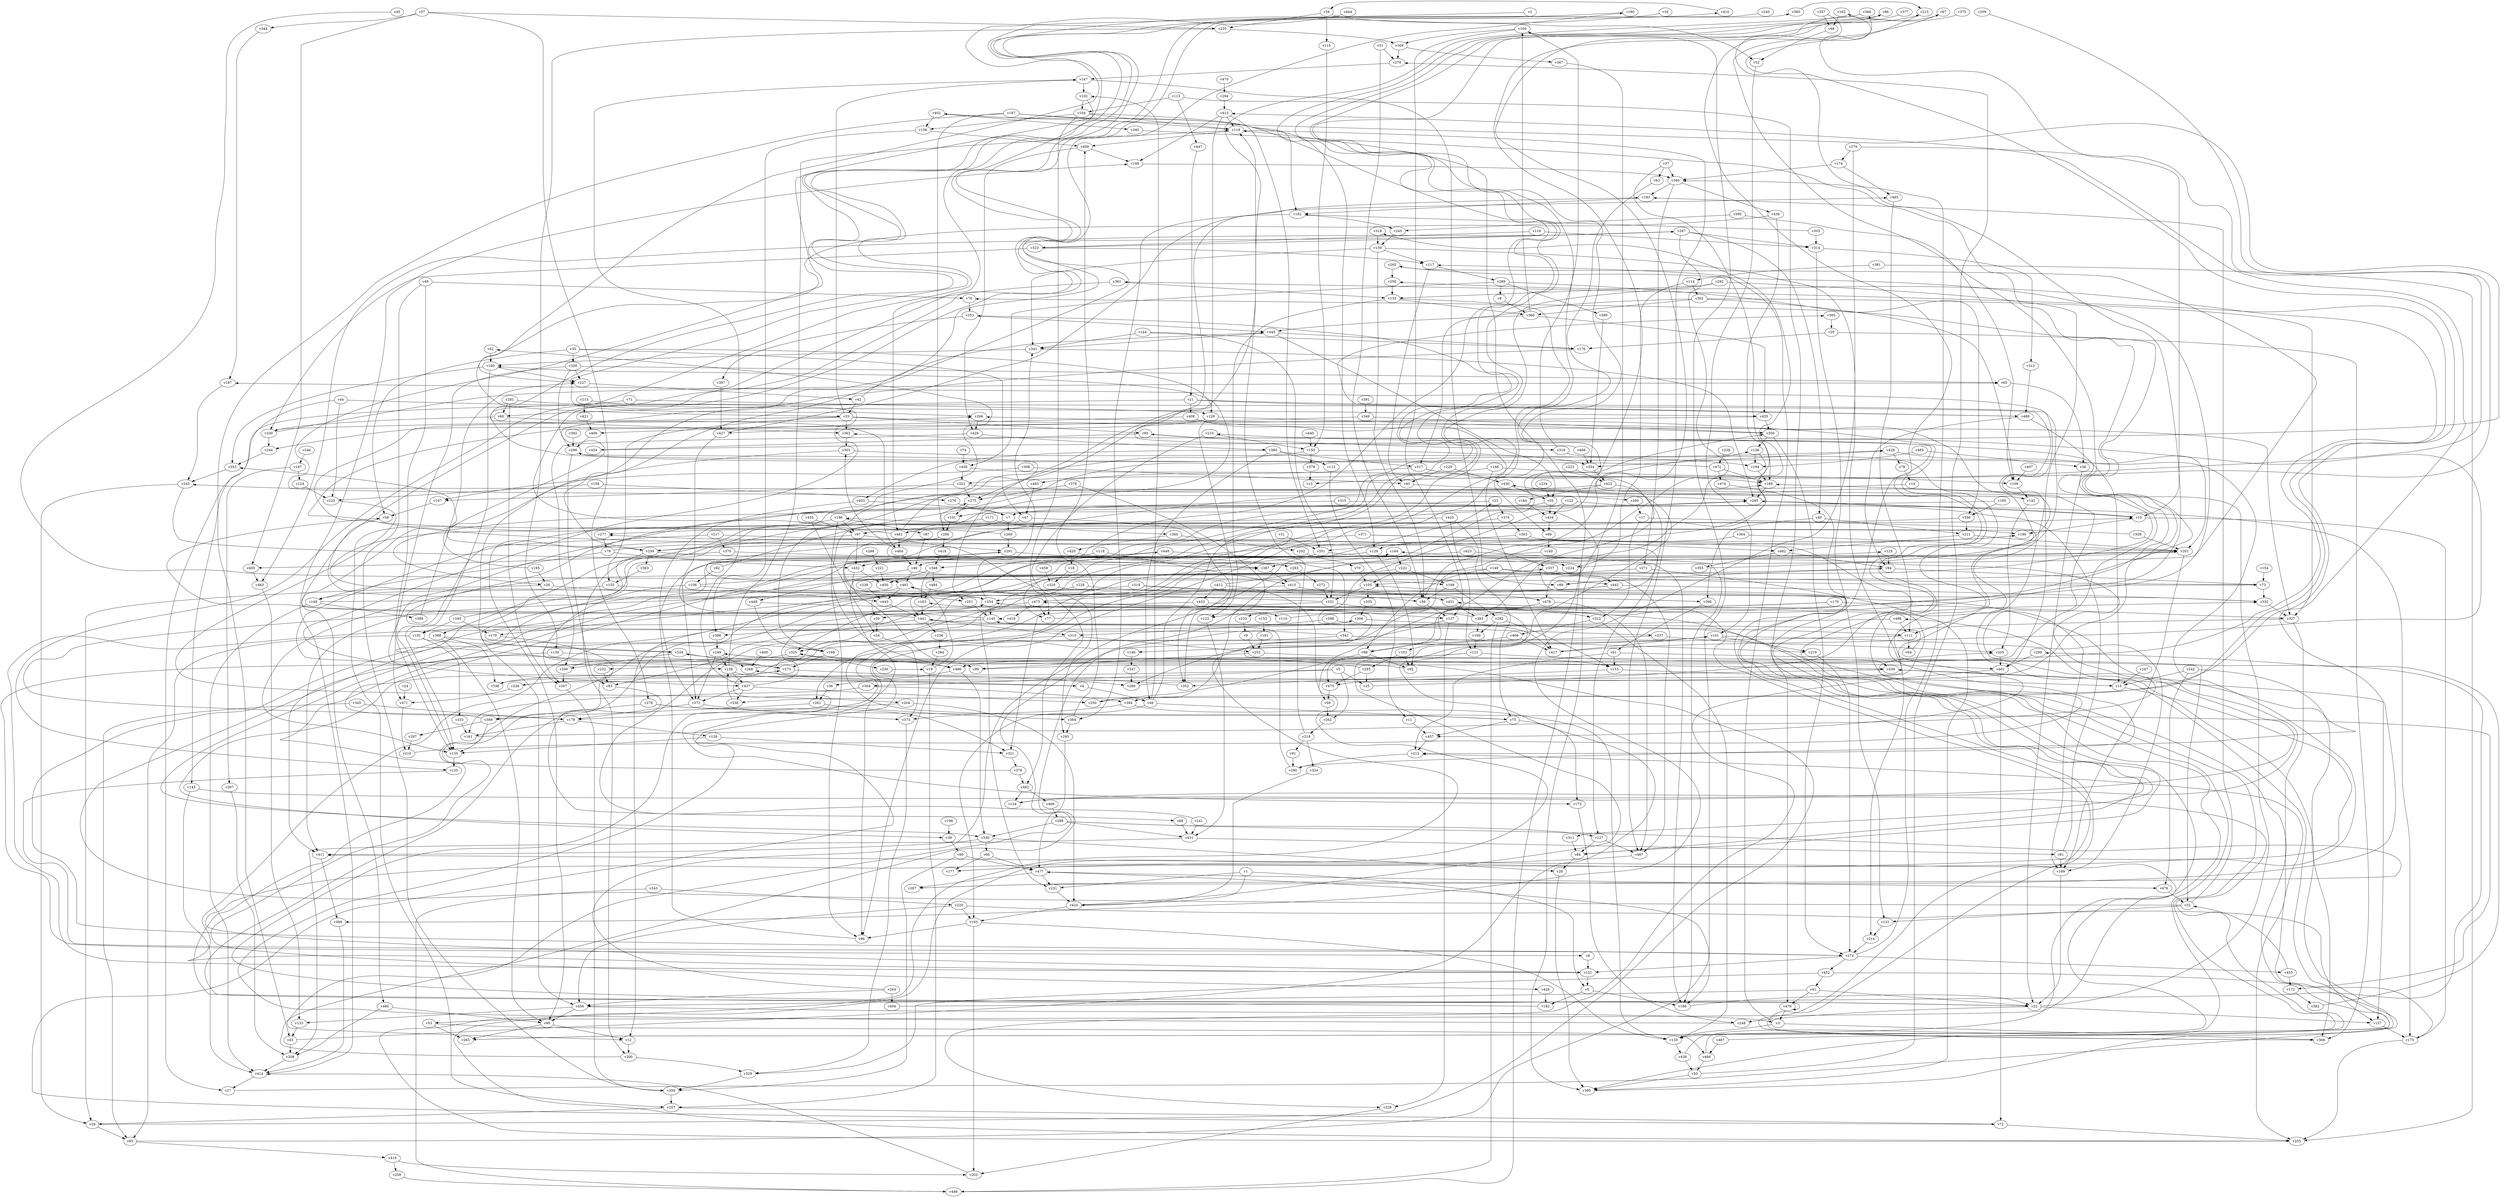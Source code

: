 // Benchmark game 725 - 490 vertices
// time_bound: 178
// targets: v412
digraph G {
    v0 [name="v0", player=0];
    v1 [name="v1", player=0];
    v2 [name="v2", player=0];
    v3 [name="v3", player=1];
    v4 [name="v4", player=0];
    v5 [name="v5", player=1];
    v6 [name="v6", player=0];
    v7 [name="v7", player=1];
    v8 [name="v8", player=0];
    v9 [name="v9", player=0];
    v10 [name="v10", player=1];
    v11 [name="v11", player=1];
    v12 [name="v12", player=1];
    v13 [name="v13", player=0];
    v14 [name="v14", player=0];
    v15 [name="v15", player=1];
    v16 [name="v16", player=1];
    v17 [name="v17", player=0];
    v18 [name="v18", player=0];
    v19 [name="v19", player=1];
    v20 [name="v20", player=0];
    v21 [name="v21", player=0];
    v22 [name="v22", player=0];
    v23 [name="v23", player=0];
    v24 [name="v24", player=0];
    v25 [name="v25", player=1];
    v26 [name="v26", player=1];
    v27 [name="v27", player=1];
    v28 [name="v28", player=0];
    v29 [name="v29", player=1];
    v30 [name="v30", player=1];
    v31 [name="v31", player=1];
    v32 [name="v32", player=1];
    v33 [name="v33", player=0];
    v34 [name="v34", player=1];
    v35 [name="v35", player=1];
    v36 [name="v36", player=0];
    v37 [name="v37", player=1];
    v38 [name="v38", player=1];
    v39 [name="v39", player=1];
    v40 [name="v40", player=0];
    v41 [name="v41", player=0];
    v42 [name="v42", player=1];
    v43 [name="v43", player=0];
    v44 [name="v44", player=1];
    v45 [name="v45", player=1];
    v46 [name="v46", player=1];
    v47 [name="v47", player=0];
    v48 [name="v48", player=0];
    v49 [name="v49", player=1];
    v50 [name="v50", player=1];
    v51 [name="v51", player=0];
    v52 [name="v52", player=0];
    v53 [name="v53", player=0];
    v54 [name="v54", player=1];
    v55 [name="v55", player=0];
    v56 [name="v56", player=1];
    v57 [name="v57", player=0];
    v58 [name="v58", player=1];
    v59 [name="v59", player=0];
    v60 [name="v60", player=0];
    v61 [name="v61", player=1];
    v62 [name="v62", player=0];
    v63 [name="v63", player=0];
    v64 [name="v64", player=1];
    v65 [name="v65", player=1];
    v66 [name="v66", player=0];
    v67 [name="v67", player=0];
    v68 [name="v68", player=0];
    v69 [name="v69", player=1];
    v70 [name="v70", player=1];
    v71 [name="v71", player=0];
    v72 [name="v72", player=0];
    v73 [name="v73", player=1];
    v74 [name="v74", player=1];
    v75 [name="v75", player=0];
    v76 [name="v76", player=0];
    v77 [name="v77", player=1];
    v78 [name="v78", player=1];
    v79 [name="v79", player=1];
    v80 [name="v80", player=0];
    v81 [name="v81", player=0];
    v82 [name="v82", player=0];
    v83 [name="v83", player=1];
    v84 [name="v84", player=1];
    v85 [name="v85", player=0];
    v86 [name="v86", player=0];
    v87 [name="v87", player=1];
    v88 [name="v88", player=1];
    v89 [name="v89", player=0];
    v90 [name="v90", player=0];
    v91 [name="v91", player=0];
    v92 [name="v92", player=0];
    v93 [name="v93", player=0];
    v94 [name="v94", player=1];
    v95 [name="v95", player=1];
    v96 [name="v96", player=0];
    v97 [name="v97", player=0];
    v98 [name="v98", player=0];
    v99 [name="v99", player=1];
    v100 [name="v100", player=1];
    v101 [name="v101", player=1];
    v102 [name="v102", player=0];
    v103 [name="v103", player=0];
    v104 [name="v104", player=1];
    v105 [name="v105", player=1];
    v106 [name="v106", player=1];
    v107 [name="v107", player=0];
    v108 [name="v108", player=1];
    v109 [name="v109", player=1];
    v110 [name="v110", player=1];
    v111 [name="v111", player=1];
    v112 [name="v112", player=0];
    v113 [name="v113", player=1];
    v114 [name="v114", player=0];
    v115 [name="v115", player=1];
    v116 [name="v116", player=1];
    v117 [name="v117", player=1];
    v118 [name="v118", player=1];
    v119 [name="v119", player=1];
    v120 [name="v120", player=0];
    v121 [name="v121", player=0];
    v122 [name="v122", player=0];
    v123 [name="v123", player=1];
    v124 [name="v124", player=1];
    v125 [name="v125", player=0];
    v126 [name="v126", player=0];
    v127 [name="v127", player=1];
    v128 [name="v128", player=0];
    v129 [name="v129", player=0];
    v130 [name="v130", player=1];
    v131 [name="v131", player=0];
    v132 [name="v132", player=0];
    v133 [name="v133", player=0];
    v134 [name="v134", player=0];
    v135 [name="v135", player=1];
    v136 [name="v136", player=1];
    v137 [name="v137", player=1];
    v138 [name="v138", player=1];
    v139 [name="v139", player=0];
    v140 [name="v140", player=0];
    v141 [name="v141", player=0];
    v142 [name="v142", player=0];
    v143 [name="v143", player=1];
    v144 [name="v144", player=0];
    v145 [name="v145", player=1];
    v146 [name="v146", player=0];
    v147 [name="v147", player=0];
    v148 [name="v148", player=0];
    v149 [name="v149", player=0];
    v150 [name="v150", player=0];
    v151 [name="v151", player=1];
    v152 [name="v152", player=1];
    v153 [name="v153", player=1];
    v154 [name="v154", player=1];
    v155 [name="v155", player=0];
    v156 [name="v156", player=1];
    v157 [name="v157", player=1];
    v158 [name="v158", player=0];
    v159 [name="v159", player=1];
    v160 [name="v160", player=0];
    v161 [name="v161", player=0];
    v162 [name="v162", player=1];
    v163 [name="v163", player=1];
    v164 [name="v164", player=1];
    v165 [name="v165", player=1];
    v166 [name="v166", player=1];
    v167 [name="v167", player=0];
    v168 [name="v168", player=1];
    v169 [name="v169", player=0];
    v170 [name="v170", player=0];
    v171 [name="v171", player=0];
    v172 [name="v172", player=0];
    v173 [name="v173", player=1];
    v174 [name="v174", player=0];
    v175 [name="v175", player=0];
    v176 [name="v176", player=1];
    v177 [name="v177", player=1];
    v178 [name="v178", player=1];
    v179 [name="v179", player=0];
    v180 [name="v180", player=1];
    v181 [name="v181", player=1];
    v182 [name="v182", player=1];
    v183 [name="v183", player=1];
    v184 [name="v184", player=1];
    v185 [name="v185", player=1];
    v186 [name="v186", player=1];
    v187 [name="v187", player=0];
    v188 [name="v188", player=0];
    v189 [name="v189", player=1];
    v190 [name="v190", player=0];
    v191 [name="v191", player=0];
    v192 [name="v192", player=1];
    v193 [name="v193", player=1];
    v194 [name="v194", player=0];
    v195 [name="v195", player=0];
    v196 [name="v196", player=0];
    v197 [name="v197", player=1];
    v198 [name="v198", player=0];
    v199 [name="v199", player=1];
    v200 [name="v200", player=0];
    v201 [name="v201", player=1];
    v202 [name="v202", player=0];
    v203 [name="v203", player=1];
    v204 [name="v204", player=0];
    v205 [name="v205", player=1];
    v206 [name="v206", player=1];
    v207 [name="v207", player=1];
    v208 [name="v208", player=1];
    v209 [name="v209", player=1];
    v210 [name="v210", player=1];
    v211 [name="v211", player=0];
    v212 [name="v212", player=0];
    v213 [name="v213", player=1];
    v214 [name="v214", player=0];
    v215 [name="v215", player=0];
    v216 [name="v216", player=0];
    v217 [name="v217", player=1];
    v218 [name="v218", player=0];
    v219 [name="v219", player=1];
    v220 [name="v220", player=1];
    v221 [name="v221", player=1];
    v222 [name="v222", player=0];
    v223 [name="v223", player=1];
    v224 [name="v224", player=0];
    v225 [name="v225", player=0];
    v226 [name="v226", player=1];
    v227 [name="v227", player=0];
    v228 [name="v228", player=1];
    v229 [name="v229", player=1];
    v230 [name="v230", player=0];
    v231 [name="v231", player=1];
    v232 [name="v232", player=0];
    v233 [name="v233", player=0];
    v234 [name="v234", player=1];
    v235 [name="v235", player=1];
    v236 [name="v236", player=1];
    v237 [name="v237", player=1];
    v238 [name="v238", player=0];
    v239 [name="v239", player=0];
    v240 [name="v240", player=0];
    v241 [name="v241", player=0];
    v242 [name="v242", player=0];
    v243 [name="v243", player=0];
    v244 [name="v244", player=0];
    v245 [name="v245", player=0];
    v246 [name="v246", player=0];
    v247 [name="v247", player=1];
    v248 [name="v248", player=1];
    v249 [name="v249", player=0];
    v250 [name="v250", player=0];
    v251 [name="v251", player=1];
    v252 [name="v252", player=0];
    v253 [name="v253", player=0];
    v254 [name="v254", player=1];
    v255 [name="v255", player=0];
    v256 [name="v256", player=0];
    v257 [name="v257", player=0];
    v258 [name="v258", player=0];
    v259 [name="v259", player=0];
    v260 [name="v260", player=1];
    v261 [name="v261", player=1];
    v262 [name="v262", player=1];
    v263 [name="v263", player=0];
    v264 [name="v264", player=1];
    v265 [name="v265", player=0];
    v266 [name="v266", player=1];
    v267 [name="v267", player=0];
    v268 [name="v268", player=1];
    v269 [name="v269", player=1];
    v270 [name="v270", player=1];
    v271 [name="v271", player=1];
    v272 [name="v272", player=1];
    v273 [name="v273", player=0];
    v274 [name="v274", player=0];
    v275 [name="v275", player=0];
    v276 [name="v276", player=0];
    v277 [name="v277", player=0];
    v278 [name="v278", player=1];
    v279 [name="v279", player=0];
    v280 [name="v280", player=0];
    v281 [name="v281", player=1];
    v282 [name="v282", player=1];
    v283 [name="v283", player=0];
    v284 [name="v284", player=0];
    v285 [name="v285", player=0];
    v286 [name="v286", player=1];
    v287 [name="v287", player=0];
    v288 [name="v288", player=0];
    v289 [name="v289", player=1];
    v290 [name="v290", player=0];
    v291 [name="v291", player=0];
    v292 [name="v292", player=0];
    v293 [name="v293", player=1];
    v294 [name="v294", player=1];
    v295 [name="v295", player=0];
    v296 [name="v296", player=1];
    v297 [name="v297", player=0];
    v298 [name="v298", player=1];
    v299 [name="v299", player=0];
    v300 [name="v300", player=0];
    v301 [name="v301", player=0];
    v302 [name="v302", player=0];
    v303 [name="v303", player=1];
    v304 [name="v304", player=0];
    v305 [name="v305", player=0];
    v306 [name="v306", player=0];
    v307 [name="v307", player=1];
    v308 [name="v308", player=0];
    v309 [name="v309", player=0];
    v310 [name="v310", player=0];
    v311 [name="v311", player=1];
    v312 [name="v312", player=1];
    v313 [name="v313", player=1];
    v314 [name="v314", player=1];
    v315 [name="v315", player=1];
    v316 [name="v316", player=0];
    v317 [name="v317", player=0];
    v318 [name="v318", player=1];
    v319 [name="v319", player=1];
    v320 [name="v320", player=0];
    v321 [name="v321", player=0];
    v322 [name="v322", player=0];
    v323 [name="v323", player=0];
    v324 [name="v324", player=1];
    v325 [name="v325", player=0];
    v326 [name="v326", player=1];
    v327 [name="v327", player=0];
    v328 [name="v328", player=1];
    v329 [name="v329", player=0];
    v330 [name="v330", player=0];
    v331 [name="v331", player=0];
    v332 [name="v332", player=0];
    v333 [name="v333", player=0];
    v334 [name="v334", player=0];
    v335 [name="v335", player=1];
    v336 [name="v336", player=1];
    v337 [name="v337", player=0];
    v338 [name="v338", player=1];
    v339 [name="v339", player=0];
    v340 [name="v340", player=0];
    v341 [name="v341", player=0];
    v342 [name="v342", player=0];
    v343 [name="v343", player=0];
    v344 [name="v344", player=0];
    v345 [name="v345", player=1];
    v346 [name="v346", player=1];
    v347 [name="v347", player=0];
    v348 [name="v348", player=0];
    v349 [name="v349", player=0];
    v350 [name="v350", player=0];
    v351 [name="v351", player=1];
    v352 [name="v352", player=0];
    v353 [name="v353", player=1];
    v354 [name="v354", player=0];
    v355 [name="v355", player=0];
    v356 [name="v356", player=0];
    v357 [name="v357", player=0];
    v358 [name="v358", player=0];
    v359 [name="v359", player=1];
    v360 [name="v360", player=1];
    v361 [name="v361", player=0];
    v362 [name="v362", player=0];
    v363 [name="v363", player=0];
    v364 [name="v364", player=1];
    v365 [name="v365", player=0];
    v366 [name="v366", player=0];
    v367 [name="v367", player=0];
    v368 [name="v368", player=1];
    v369 [name="v369", player=1];
    v370 [name="v370", player=1];
    v371 [name="v371", player=1];
    v372 [name="v372", player=1];
    v373 [name="v373", player=0];
    v374 [name="v374", player=1];
    v375 [name="v375", player=0];
    v376 [name="v376", player=1];
    v377 [name="v377", player=1];
    v378 [name="v378", player=1];
    v379 [name="v379", player=0];
    v380 [name="v380", player=1];
    v381 [name="v381", player=1];
    v382 [name="v382", player=0];
    v383 [name="v383", player=0];
    v384 [name="v384", player=1];
    v385 [name="v385", player=1];
    v386 [name="v386", player=0];
    v387 [name="v387", player=1];
    v388 [name="v388", player=0];
    v389 [name="v389", player=0];
    v390 [name="v390", player=1];
    v391 [name="v391", player=0];
    v392 [name="v392", player=1];
    v393 [name="v393", player=1];
    v394 [name="v394", player=0];
    v395 [name="v395", player=1];
    v396 [name="v396", player=0];
    v397 [name="v397", player=1];
    v398 [name="v398", player=0];
    v399 [name="v399", player=1];
    v400 [name="v400", player=0];
    v401 [name="v401", player=1];
    v402 [name="v402", player=1];
    v403 [name="v403", player=0];
    v404 [name="v404", player=0];
    v405 [name="v405", player=1];
    v406 [name="v406", player=1];
    v407 [name="v407", player=0];
    v408 [name="v408", player=0];
    v409 [name="v409", player=0];
    v410 [name="v410", player=1];
    v411 [name="v411", player=1];
    v412 [name="v412", player=0, target=1];
    v413 [name="v413", player=1];
    v414 [name="v414", player=1];
    v415 [name="v415", player=0];
    v416 [name="v416", player=1];
    v417 [name="v417", player=1];
    v418 [name="v418", player=0];
    v419 [name="v419", player=1];
    v420 [name="v420", player=1];
    v421 [name="v421", player=1];
    v422 [name="v422", player=0];
    v423 [name="v423", player=0];
    v424 [name="v424", player=1];
    v425 [name="v425", player=0];
    v426 [name="v426", player=0];
    v427 [name="v427", player=1];
    v428 [name="v428", player=0];
    v429 [name="v429", player=1];
    v430 [name="v430", player=1];
    v431 [name="v431", player=0];
    v432 [name="v432", player=1];
    v433 [name="v433", player=0];
    v434 [name="v434", player=0];
    v435 [name="v435", player=0];
    v436 [name="v436", player=1];
    v437 [name="v437", player=0];
    v438 [name="v438", player=1];
    v439 [name="v439", player=1];
    v440 [name="v440", player=0];
    v441 [name="v441", player=1];
    v442 [name="v442", player=0];
    v443 [name="v443", player=1];
    v444 [name="v444", player=0];
    v445 [name="v445", player=1];
    v446 [name="v446", player=0];
    v447 [name="v447", player=0];
    v448 [name="v448", player=1];
    v449 [name="v449", player=1];
    v450 [name="v450", player=0];
    v451 [name="v451", player=0];
    v452 [name="v452", player=0];
    v453 [name="v453", player=1];
    v454 [name="v454", player=1];
    v455 [name="v455", player=0];
    v456 [name="v456", player=1];
    v457 [name="v457", player=1];
    v458 [name="v458", player=0];
    v459 [name="v459", player=0];
    v460 [name="v460", player=1];
    v461 [name="v461", player=0];
    v462 [name="v462", player=0];
    v463 [name="v463", player=1];
    v464 [name="v464", player=1];
    v465 [name="v465", player=0];
    v466 [name="v466", player=1];
    v467 [name="v467", player=0];
    v468 [name="v468", player=0];
    v469 [name="v469", player=0];
    v470 [name="v470", player=1];
    v471 [name="v471", player=1];
    v472 [name="v472", player=1];
    v473 [name="v473", player=1];
    v474 [name="v474", player=0];
    v475 [name="v475", player=1];
    v476 [name="v476", player=1];
    v477 [name="v477", player=0];
    v478 [name="v478", player=0];
    v479 [name="v479", player=1];
    v480 [name="v480", player=0];
    v481 [name="v481", player=0];
    v482 [name="v482", player=0];
    v483 [name="v483", player=1];
    v484 [name="v484", player=0];
    v485 [name="v485", player=1];
    v486 [name="v486", player=1];
    v487 [name="v487", player=1];
    v488 [name="v488", player=0];
    v489 [name="v489", player=0];

    v0 -> v182;
    v1 -> v0;
    v2 -> v285 [constraint="t mod 2 == 0"];
    v3 -> v130;
    v4 -> v387 [constraint="t mod 3 == 0"];
    v5 -> v262;
    v6 -> v151;
    v7 -> v269;
    v8 -> v360;
    v9 -> v252;
    v10 -> v190;
    v11 -> v457;
    v12 -> v200;
    v13 -> v162 [constraint="t >= 4"];
    v14 -> v283 [constraint="t mod 2 == 0"];
    v15 -> v177 [constraint="t >= 3"];
    v16 -> v266 [constraint="t mod 2 == 1"];
    v17 -> v111 [constraint="t mod 5 == 4"];
    v18 -> v320;
    v19 -> v461;
    v20 -> v368;
    v21 -> v432 [constraint="t >= 4"];
    v22 -> v253 [constraint="t mod 2 == 0"];
    v23 -> v486 [constraint="t >= 4"];
    v24 -> v471;
    v25 -> v362 [constraint="t < 10"];
    v26 -> v251;
    v27 -> v212 [constraint="t < 14"];
    v28 -> v385;
    v29 -> v334 [constraint="t < 6"];
    v30 -> v54;
    v31 -> v351;
    v32 -> v449 [constraint="t >= 1"];
    v33 -> v95;
    v34 -> v115;
    v35 -> v334 [constraint="t >= 5"];
    v36 -> v261;
    v37 -> v98 [constraint="t mod 5 == 3"];
    v38 -> v22;
    v39 -> v80;
    v40 -> v390;
    v41 -> v456;
    v42 -> v445;
    v43 -> v163 [constraint="t >= 2"];
    v44 -> v225;
    v45 -> v199 [constraint="t >= 2"];
    v46 -> v461;
    v47 -> v486;
    v48 -> v285;
    v49 -> v471;
    v50 -> v385;
    v51 -> v56;
    v52 -> v141;
    v53 -> v466 [constraint="t >= 4"];
    v54 -> v373;
    v55 -> v190 [constraint="t mod 3 == 1"];
    v56 -> v86 [constraint="t >= 2"];
    v57 -> v405;
    v58 -> v480;
    v59 -> v262;
    v60 -> v464;
    v61 -> v153;
    v62 -> v160;
    v63 -> v72 [constraint="t mod 3 == 1"];
    v64 -> v145 [constraint="t >= 1"];
    v65 -> v38;
    v66 -> v477;
    v67 -> v142 [constraint="t < 15"];
    v68 -> v52 [constraint="t >= 4"];
    v69 -> v140;
    v70 -> v105;
    v71 -> v27;
    v72 -> v255;
    v73 -> v332;
    v74 -> v458;
    v75 -> v196 [constraint="t < 5"];
    v76 -> v253;
    v77 -> v265 [constraint="t >= 1"];
    v78 -> v14;
    v79 -> v318 [constraint="t >= 3"];
    v80 -> v359;
    v81 -> v285;
    v82 -> v428 [constraint="t mod 5 == 4"];
    v83 -> v88 [constraint="t >= 1"];
    v84 -> v105 [constraint="t < 11"];
    v85 -> v477 [constraint="t < 6"];
    v86 -> v325 [constraint="t mod 3 == 1"];
    v87 -> v46;
    v88 -> v431;
    v89 -> v430 [constraint="t >= 4"];
    v90 -> v263;
    v91 -> v280;
    v92 -> v325 [constraint="t mod 5 == 3"];
    v93 -> v475 [constraint="t mod 5 == 0"];
    v94 -> v89;
    v95 -> v316;
    v96 -> v291;
    v97 -> v259;
    v98 -> v250;
    v99 -> v67 [constraint="t mod 4 == 2"];
    v100 -> v186;
    v101 -> v206;
    v102 -> v120 [constraint="t < 5"];
    v103 -> v293;
    v104 -> v192;
    v105 -> v335;
    v106 -> v442 [constraint="t >= 3"];
    v107 -> v58;
    v108 -> v346;
    v109 -> v142;
    v110 -> v366 [constraint="t >= 2"];
    v111 -> v146 [constraint="t >= 4"];
    v112 -> v11;
    v113 -> v479;
    v114 -> v302;
    v115 -> v150;
    v116 -> v323;
    v117 -> v93;
    v118 -> v415;
    v119 -> v409;
    v120 -> v274 [constraint="t >= 5"];
    v121 -> v6 [constraint="t mod 4 == 3"];
    v122 -> v175;
    v123 -> v431;
    v124 -> v225;
    v125 -> v94;
    v126 -> v244;
    v127 -> v467;
    v128 -> v321;
    v129 -> v330 [constraint="t mod 4 == 2"];
    v130 -> v438;
    v131 -> v214;
    v132 -> v173 [constraint="t mod 4 == 3"];
    v133 -> v43;
    v134 -> v488 [constraint="t mod 2 == 1"];
    v135 -> v120;
    v136 -> v277 [constraint="t < 5"];
    v137 -> v439 [constraint="t < 13"];
    v138 -> v4;
    v139 -> v411;
    v140 -> v179 [constraint="t mod 5 == 2"];
    v141 -> v417;
    v142 -> v136 [constraint="t < 12"];
    v143 -> v385 [constraint="t < 9"];
    v144 -> v176 [constraint="t mod 2 == 1"];
    v145 -> v353 [constraint="t >= 2"];
    v146 -> v347;
    v147 -> v89;
    v148 -> v277 [constraint="t mod 4 == 0"];
    v149 -> v96;
    v150 -> v354;
    v151 -> v306 [constraint="t mod 4 == 0"];
    v152 -> v181;
    v153 -> v352;
    v154 -> v73;
    v155 -> v148;
    v156 -> v396;
    v157 -> v175;
    v158 -> v276;
    v159 -> v369 [constraint="t mod 3 == 0"];
    v160 -> v135;
    v161 -> v187 [constraint="t >= 1"];
    v162 -> v68;
    v163 -> v441;
    v164 -> v222;
    v165 -> v164 [constraint="t >= 4"];
    v166 -> v109;
    v167 -> v206;
    v168 -> v273;
    v169 -> v121;
    v170 -> v274 [constraint="t >= 5"];
    v171 -> v300;
    v172 -> v382;
    v173 -> v248;
    v174 -> v346;
    v175 -> v255;
    v176 -> v259 [constraint="t >= 3"];
    v177 -> v296 [constraint="t mod 5 == 1"];
    v178 -> v254 [constraint="t mod 2 == 1"];
    v179 -> v426 [constraint="t >= 1"];
    v180 -> v362 [constraint="t >= 3"];
    v181 -> v252;
    v182 -> v402 [constraint="t >= 4"];
    v183 -> v192;
    v184 -> v434;
    v185 -> v26 [constraint="t >= 2"];
    v186 -> v22 [constraint="t mod 4 == 1"];
    v187 -> v243;
    v188 -> v285;
    v189 -> v22;
    v190 -> v259 [constraint="t mod 5 == 1"];
    v191 -> v85;
    v192 -> v245;
    v193 -> v203;
    v194 -> v188;
    v195 -> v267 [constraint="t mod 4 == 1"];
    v196 -> v97;
    v197 -> v307;
    v198 -> v39;
    v199 -> v56;
    v200 -> v201 [constraint="t mod 5 == 4"];
    v201 -> v332 [constraint="t < 11"];
    v202 -> v70;
    v203 -> v414 [constraint="t < 8"];
    v204 -> v424;
    v205 -> v401;
    v206 -> v461 [constraint="t >= 3"];
    v207 -> v359;
    v208 -> v414;
    v209 -> v13 [constraint="t mod 5 == 3"];
    v210 -> v482;
    v211 -> v201;
    v212 -> v280;
    v213 -> v437 [constraint="t < 14"];
    v214 -> v274;
    v215 -> v336 [constraint="t < 15"];
    v216 -> v95 [constraint="t mod 5 == 0"];
    v217 -> v337;
    v218 -> v119;
    v219 -> v274;
    v220 -> v193;
    v221 -> v450;
    v222 -> v135 [constraint="t mod 5 == 4"];
    v223 -> v422;
    v224 -> v265 [constraint="t >= 3"];
    v225 -> v204 [constraint="t mod 2 == 0"];
    v226 -> v471;
    v227 -> v42;
    v228 -> v30;
    v229 -> v430;
    v230 -> v19 [constraint="t < 13"];
    v231 -> v424;
    v232 -> v83;
    v233 -> v9;
    v234 -> v55;
    v235 -> v309;
    v236 -> v284;
    v237 -> v286;
    v238 -> v472;
    v239 -> v94 [constraint="t < 12"];
    v240 -> v254 [constraint="t >= 1"];
    v241 -> v190 [constraint="t < 9"];
    v242 -> v368;
    v243 -> v387 [constraint="t mod 5 == 1"];
    v244 -> v353;
    v245 -> v159;
    v246 -> v197;
    v247 -> v15;
    v248 -> v215 [constraint="t >= 3"];
    v249 -> v138;
    v250 -> v361 [constraint="t < 14"];
    v251 -> v145;
    v252 -> v153;
    v253 -> v397;
    v254 -> v10 [constraint="t >= 2"];
    v255 -> v254 [constraint="t >= 5"];
    v256 -> v132;
    v257 -> v72;
    v258 -> v446;
    v259 -> v180 [constraint="t < 13"];
    v260 -> v17;
    v261 -> v384;
    v262 -> v218;
    v263 -> v439 [constraint="t mod 4 == 3"];
    v264 -> v23 [constraint="t mod 5 == 0"];
    v265 -> v256;
    v266 -> v429;
    v267 -> v439 [constraint="t >= 5"];
    v268 -> v256 [constraint="t >= 3"];
    v269 -> v266 [constraint="t >= 1"];
    v270 -> v147;
    v271 -> v105;
    v272 -> v331;
    v273 -> v141 [constraint="t mod 5 == 1"];
    v274 -> v452;
    v275 -> v101;
    v276 -> v7;
    v277 -> v79;
    v278 -> v172 [constraint="t < 14"];
    v279 -> v10;
    v280 -> v461 [constraint="t >= 3"];
    v281 -> v263 [constraint="t mod 5 == 4"];
    v282 -> v446;
    v283 -> v272;
    v284 -> v19;
    v285 -> v7;
    v286 -> v451 [constraint="t mod 2 == 0"];
    v287 -> v413 [constraint="t >= 4"];
    v288 -> v221;
    v289 -> v399;
    v290 -> v439 [constraint="t >= 5"];
    v291 -> v390 [constraint="t < 9"];
    v292 -> v22 [constraint="t >= 4"];
    v293 -> v249 [constraint="t mod 4 == 0"];
    v294 -> v413;
    v295 -> v477;
    v296 -> v273 [constraint="t >= 3"];
    v297 -> v216;
    v298 -> v287 [constraint="t >= 5"];
    v299 -> v401;
    v300 -> v202;
    v301 -> v194;
    v302 -> v317;
    v303 -> v192 [constraint="t mod 2 == 0"];
    v304 -> v161;
    v305 -> v20;
    v306 -> v12;
    v307 -> v208;
    v308 -> v93;
    v309 -> v270;
    v310 -> v325;
    v311 -> v84;
    v312 -> v130;
    v313 -> v489;
    v314 -> v313;
    v315 -> v7;
    v316 -> v212 [constraint="t >= 3"];
    v317 -> v188;
    v318 -> v159;
    v319 -> v311 [constraint="t mod 4 == 2"];
    v320 -> v98 [constraint="t >= 5"];
    v321 -> v376;
    v322 -> v260;
    v323 -> v339;
    v324 -> v424;
    v325 -> v232;
    v326 -> v65;
    v327 -> v226 [constraint="t < 11"];
    v328 -> v203;
    v329 -> v359;
    v330 -> v411;
    v331 -> v125 [constraint="t mod 2 == 0"];
    v332 -> v327;
    v333 -> v161;
    v334 -> v273;
    v335 -> v306;
    v336 -> v138;
    v337 -> v73;
    v338 -> v76 [constraint="t < 7"];
    v339 -> v65 [constraint="t >= 2"];
    v340 -> v233 [constraint="t >= 4"];
    v341 -> v285;
    v342 -> v62 [constraint="t >= 4"];
    v343 -> v220;
    v344 -> v187;
    v345 -> v85;
    v346 -> v183;
    v347 -> v286;
    v348 -> v484;
    v349 -> v350;
    v350 -> v136;
    v351 -> v432;
    v352 -> v268 [constraint="t < 8"];
    v353 -> v243;
    v354 -> v422;
    v355 -> v243 [constraint="t mod 2 == 0"];
    v356 -> v138 [constraint="t < 5"];
    v357 -> v84 [constraint="t mod 3 == 1"];
    v358 -> v275 [constraint="t >= 1"];
    v359 -> v257;
    v360 -> v100;
    v361 -> v481;
    v362 -> v301;
    v363 -> v462;
    v364 -> v129;
    v365 -> v215 [constraint="t >= 3"];
    v366 -> v275 [constraint="t < 8"];
    v367 -> v478;
    v368 -> v473 [constraint="t >= 1"];
    v369 -> v414;
    v370 -> v283;
    v371 -> v130 [constraint="t mod 3 == 0"];
    v372 -> v178;
    v373 -> v329;
    v374 -> v39 [constraint="t mod 3 == 2"];
    v375 -> v237 [constraint="t mod 3 == 0"];
    v376 -> v337 [constraint="t mod 3 == 2"];
    v377 -> v83 [constraint="t >= 1"];
    v378 -> v275;
    v379 -> v13;
    v380 -> v403;
    v381 -> v255;
    v382 -> v299 [constraint="t >= 4"];
    v383 -> v155;
    v384 -> v409;
    v385 -> v205 [constraint="t >= 3"];
    v386 -> v227;
    v387 -> v415;
    v388 -> v90;
    v389 -> v273 [constraint="t < 11"];
    v390 -> v160 [constraint="t < 10"];
    v391 -> v349;
    v392 -> v296;
    v393 -> v58 [constraint="t < 14"];
    v394 -> v130;
    v395 -> v109;
    v396 -> v249;
    v397 -> v427;
    v398 -> v310;
    v399 -> v354;
    v400 -> v268;
    v401 -> v328 [constraint="t >= 2"];
    v402 -> v156;
    v403 -> v372;
    v404 -> v249 [constraint="t mod 3 == 0"];
    v405 -> v463;
    v406 -> v296;
    v407 -> v109;
    v408 -> v457 [constraint="t >= 4"];
    v409 -> v108;
    v410 -> v34 [constraint="t >= 4"];
    v411 -> v369;
    v412 -> v350 [constraint="t mod 3 == 0"];
    v413 -> v108;
    v414 -> v27;
    v415 -> v478;
    v416 -> v258;
    v417 -> v210 [constraint="t >= 5"];
    v418 -> v348;
    v419 -> v145 [constraint="t < 11"];
    v420 -> v134 [constraint="t < 9"];
    v421 -> v406;
    v422 -> v388 [constraint="t < 10"];
    v423 -> v387;
    v424 -> v164 [constraint="t mod 5 == 3"];
    v425 -> v97;
    v426 -> v182;
    v427 -> v465 [constraint="t < 8"];
    v428 -> v201;
    v429 -> v290;
    v430 -> v55;
    v431 -> v81;
    v432 -> v450;
    v433 -> v30;
    v434 -> v69;
    v435 -> v291 [constraint="t < 13"];
    v436 -> v33 [constraint="t >= 4"];
    v437 -> v254;
    v438 -> v411 [constraint="t >= 3"];
    v439 -> v157;
    v440 -> v150;
    v441 -> v201 [constraint="t >= 4"];
    v442 -> v151 [constraint="t >= 2"];
    v443 -> v441;
    v444 -> v227 [constraint="t < 15"];
    v445 -> v176;
    v446 -> v119;
    v447 -> v21;
    v448 -> v53 [constraint="t >= 4"];
    v449 -> v348;
    v450 -> v266 [constraint="t >= 4"];
    v451 -> v393;
    v452 -> v41;
    v453 -> v172;
    v454 -> v402 [constraint="t mod 4 == 0"];
    v455 -> v97;
    v456 -> v3;
    v457 -> v212;
    v458 -> v255 [constraint="t < 5"];
    v459 -> v320;
    v460 -> v298;
    v461 -> v443;
    v462 -> v355;
    v463 -> v133;
    v464 -> v301;
    v465 -> v111;
    v466 -> v441 [constraint="t mod 2 == 1"];
    v467 -> v151 [constraint="t >= 2"];
    v468 -> v183 [constraint="t mod 5 == 3"];
    v469 -> v417;
    v470 -> v294;
    v471 -> v216;
    v472 -> v410 [constraint="t < 12"];
    v473 -> v419;
    v474 -> v368 [constraint="t < 9"];
    v475 -> v59;
    v476 -> v32;
    v477 -> v231;
    v478 -> v467;
    v479 -> v479;
    v480 -> v90;
    v481 -> v365 [constraint="t mod 4 == 2"];
    v482 -> v134;
    v483 -> v47;
    v484 -> v163;
    v485 -> v38;
    v486 -> v330;
    v487 -> v332 [constraint="t mod 4 == 2"];
    v488 -> v12 [constraint="t >= 3"];
    v489 -> v305 [constraint="t mod 3 == 0"];
    v360 -> v445;
    v423 -> v186;
    v261 -> v389;
    v3 -> v117;
    v477 -> v476;
    v249 -> v372;
    v141 -> v219;
    v259 -> v383;
    v57 -> v278;
    v170 -> v327;
    v292 -> v132;
    v149 -> v467;
    v456 -> v133;
    v144 -> v341;
    v326 -> v135;
    v398 -> v417;
    v437 -> v147;
    v71 -> v126;
    v319 -> v56;
    v199 -> v282;
    v166 -> v322;
    v44 -> v143;
    v121 -> v486;
    v79 -> v148;
    v97 -> v295;
    v105 -> v331;
    v326 -> v296;
    v424 -> v193;
    v49 -> v359;
    v57 -> v235;
    v317 -> v483;
    v222 -> v105;
    v302 -> v360;
    v416 -> v203;
    v331 -> v312;
    v97 -> v432;
    v114 -> v224;
    v242 -> v476;
    v149 -> v73;
    v81 -> v189;
    v422 -> v184;
    v75 -> v173;
    v1 -> v424;
    v104 -> v156;
    v325 -> v230;
    v452 -> v329;
    v264 -> v404;
    v196 -> v257;
    v442 -> v332;
    v458 -> v322;
    v117 -> v289;
    v269 -> v291;
    v289 -> v356;
    v267 -> v323;
    v249 -> v268;
    v166 -> v417;
    v60 -> v339;
    v191 -> v334;
    v220 -> v157;
    v273 -> v338;
    v41 -> v479;
    v389 -> v297;
    v252 -> v99;
    v195 -> v26;
    v148 -> v386;
    v48 -> v102;
    v19 -> v257;
    v281 -> v60;
    v371 -> v201;
    v488 -> v111;
    v259 -> v224;
    v489 -> v94;
    v302 -> v109;
    v439 -> v475;
    v300 -> v420;
    v141 -> v96;
    v128 -> v135;
    v148 -> v414;
    v330 -> v66;
    v462 -> v94;
    v384 -> v295;
    v5 -> v304;
    v222 -> v199;
    v473 -> v189;
    v217 -> v370;
    v82 -> v106;
    v428 -> v78;
    v388 -> v168;
    v21 -> v489;
    v468 -> v354;
    v126 -> v352;
    v53 -> v263;
    v301 -> v456;
    v48 -> v193;
    v10 -> v175;
    v241 -> v431;
    v372 -> v373;
    v121 -> v401;
    v267 -> v40;
    v376 -> v482;
    v206 -> v418;
    v374 -> v363;
    v75 -> v457;
    v408 -> v69;
    v239 -> v443;
    v453 -> v32;
    v32 -> v183;
    v293 -> v475;
    v364 -> v201;
    v201 -> v189;
    v274 -> v151;
    v425 -> v121;
    v139 -> v273;
    v448 -> v168;
    v218 -> v91;
    v145 -> v396;
    v282 -> v153;
    v429 -> v380;
    v290 -> v207;
    v401 -> v72;
    v150 -> v379;
    v485 -> v194;
    v211 -> v462;
    v144 -> v331;
    v472 -> v474;
    v341 -> v160;
    v119 -> v467;
    v129 -> v92;
    v171 -> v168;
    v141 -> v189;
    v95 -> v454;
    v445 -> v341;
    v310 -> v252;
    v441 -> v191;
    v174 -> v465;
    v50 -> v270;
    v33 -> v339;
    v35 -> v58;
    v253 -> v445;
    v357 -> v68;
    v34 -> v235;
    v22 -> v157;
    v167 -> v43;
    v35 -> v326;
    v422 -> v127;
    v191 -> v333;
    v433 -> v137;
    v414 -> v108;
    v348 -> v163;
    v285 -> v10;
    v138 -> v119;
    v116 -> v314;
    v220 -> v456;
    v437 -> v250;
    v111 -> v64;
    v35 -> v47;
    v267 -> v314;
    v358 -> v201;
    v106 -> v207;
    v33 -> v155;
    v346 -> v271;
    v167 -> v129;
    v257 -> v29;
    v66 -> v177;
    v153 -> v15;
    v42 -> v33;
    v10 -> v285;
    v49 -> v76;
    v464 -> v46;
    v312 -> v469;
    v103 -> v92;
    v413 -> v351;
    v98 -> v92;
    v412 -> v433;
    v273 -> v286;
    v472 -> v188;
    v334 -> v290;
    v17 -> v312;
    v308 -> v107;
    v298 -> v431;
    v370 -> v405;
    v178 -> v161;
    v452 -> v175;
    v218 -> v324;
    v143 -> v414;
    v1 -> v231;
    v356 -> v211;
    v402 -> v340;
    v138 -> v437;
    v106 -> v443;
    v345 -> v178;
    v147 -> v102;
    v242 -> v15;
    v292 -> v401;
    v46 -> v442;
    v319 -> v441;
    v449 -> v342;
    v159 -> v117;
    v409 -> v429;
    v342 -> v219;
    v43 -> v208;
    v403 -> v7;
    v100 -> v137;
    v259 -> v200;
    v137 -> v328;
    v298 -> v127;
    v254 -> v341;
    v274 -> v453;
    v160 -> v227;
    v363 -> v351;
    v455 -> v54;
    v296 -> v83;
    v473 -> v231;
    v29 -> v85;
    v33 -> v362;
    v33 -> v147;
    v427 -> v372;
    v289 -> v8;
    v486 -> v36;
    v196 -> v96;
    v481 -> v188;
    v298 -> v330;
    v51 -> v270;
    v431 -> v208;
    v480 -> v208;
    v302 -> v327;
    v264 -> v456;
    v160 -> v353;
    v44 -> v435;
    v33 -> v327;
    v316 -> v100;
    v326 -> v227;
    v7 -> v481;
    v478 -> v393;
    v4 -> v48;
    v394 -> v373;
    v5 -> v226;
    v309 -> v367;
    v200 -> v329;
    v380 -> v317;
    v304 -> v394;
    v461 -> v411;
    v348 -> v450;
    v315 -> v385;
    v20 -> v176;
    v271 -> v385;
    v415 -> v473;
    v445 -> v55;
    v428 -> v354;
    v473 -> v77;
    v178 -> v128;
    v193 -> v130;
    v482 -> v460;
    v151 -> v0;
    v393 -> v169;
    v113 -> v447;
    v229 -> v93;
    v204 -> v178;
    v279 -> v214;
    v280 -> v145;
    v314 -> v131;
    v159 -> v56;
    v185 -> v356;
    v192 -> v384;
    v390 -> v61;
    v113 -> v104;
    v306 -> v111;
    v322 -> v107;
    v442 -> v254;
    v420 -> v18;
    v90 -> v12;
    v361 -> v132;
    v41 -> v22;
    v100 -> v309;
    v278 -> v389;
    v479 -> v3;
    v237 -> v205;
    v136 -> v194;
    v456 -> v90;
    v79 -> v432;
    v55 -> v434;
    v21 -> v408;
    v61 -> v212;
    v122 -> v101;
    v441 -> v310;
    v210 -> v150;
    v477 -> v287;
    v235 -> v139;
    v132 -> v123;
    v165 -> v191;
    v441 -> v236;
    v425 -> v75;
    v32 -> v131;
    v380 -> v112;
    v156 -> v409;
    v437 -> v372;
    v282 -> v169;
    v412 -> v59;
    v34 -> v52;
    v243 -> v29;
    v57 -> v344;
    v46 -> v448;
    v351 -> v186;
    v40 -> v211;
    v228 -> v451;
    v346 -> v436;
    v158 -> v225;
    v303 -> v314;
    v437 -> v336;
    v48 -> v75;
    v469 -> v103;
    v80 -> v477;
    v118 -> v46;
    v193 -> v96;
    v293 -> v25;
    v94 -> v73;
    v47 -> v352;
    v438 -> v50;
    v254 -> v145;
    v22 -> v188;
    v126 -> v350;
    v104 -> v77;
    v217 -> v135;
    v380 -> v48;
    v84 -> v28;
    v170 -> v123;
    v213 -> v421;
    v323 -> v117;
    v371 -> v90;
    v196 -> v87;
    v167 -> v119;
    v343 -> v446;
    v466 -> v50;
    v435 -> v350;
    v37 -> v346;
    v291 -> v387;
    v413 -> v119;
    v381 -> v114;
    v254 -> v110;
    v327 -> v255;
    v330 -> v28;
    v389 -> v135;
    v278 -> v321;
    v150 -> v251;
    v149 -> v98;
    v342 -> v261;
    v289 -> v458;
    v159 -> v341;
    v3 -> v368;
    v142 -> v205;
    v281 -> v207;
    v432 -> v99;
    v21 -> v60;
    v337 -> v77;
    v122 -> v434;
    v197 -> v124;
    v395 -> v245;
    v102 -> v104;
    v61 -> v32;
    v5 -> v25;
    v132 -> v360;
    v408 -> v406;
    v378 -> v394;
    v331 -> v321;
    v127 -> v84;
    v165 -> v179;
    v279 -> v174;
    v0 -> v186;
    v350 -> v274;
    v155 -> v251;
    v274 -> v346;
    v26 -> v29;
    v489 -> v15;
    v360 -> v435;
    v322 -> v275;
    v23 -> v374;
    v85 -> v416;
    v436 -> v188;
    v22 -> v248;
    v37 -> v63;
    v104 -> v119;
    v481 -> v464;
    v413 -> v126;
    v388 -> v338;
    v56 -> v137;
    v487 -> v466;
    v349 -> v427;
    v339 -> v244;
    v267 -> v463;
}
